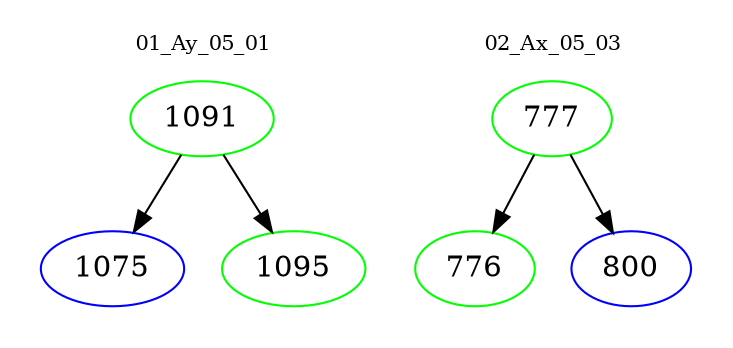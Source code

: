 digraph{
subgraph cluster_0 {
color = white
label = "01_Ay_05_01";
fontsize=10;
T0_1091 [label="1091", color="green"]
T0_1091 -> T0_1075 [color="black"]
T0_1075 [label="1075", color="blue"]
T0_1091 -> T0_1095 [color="black"]
T0_1095 [label="1095", color="green"]
}
subgraph cluster_1 {
color = white
label = "02_Ax_05_03";
fontsize=10;
T1_777 [label="777", color="green"]
T1_777 -> T1_776 [color="black"]
T1_776 [label="776", color="green"]
T1_777 -> T1_800 [color="black"]
T1_800 [label="800", color="blue"]
}
}
